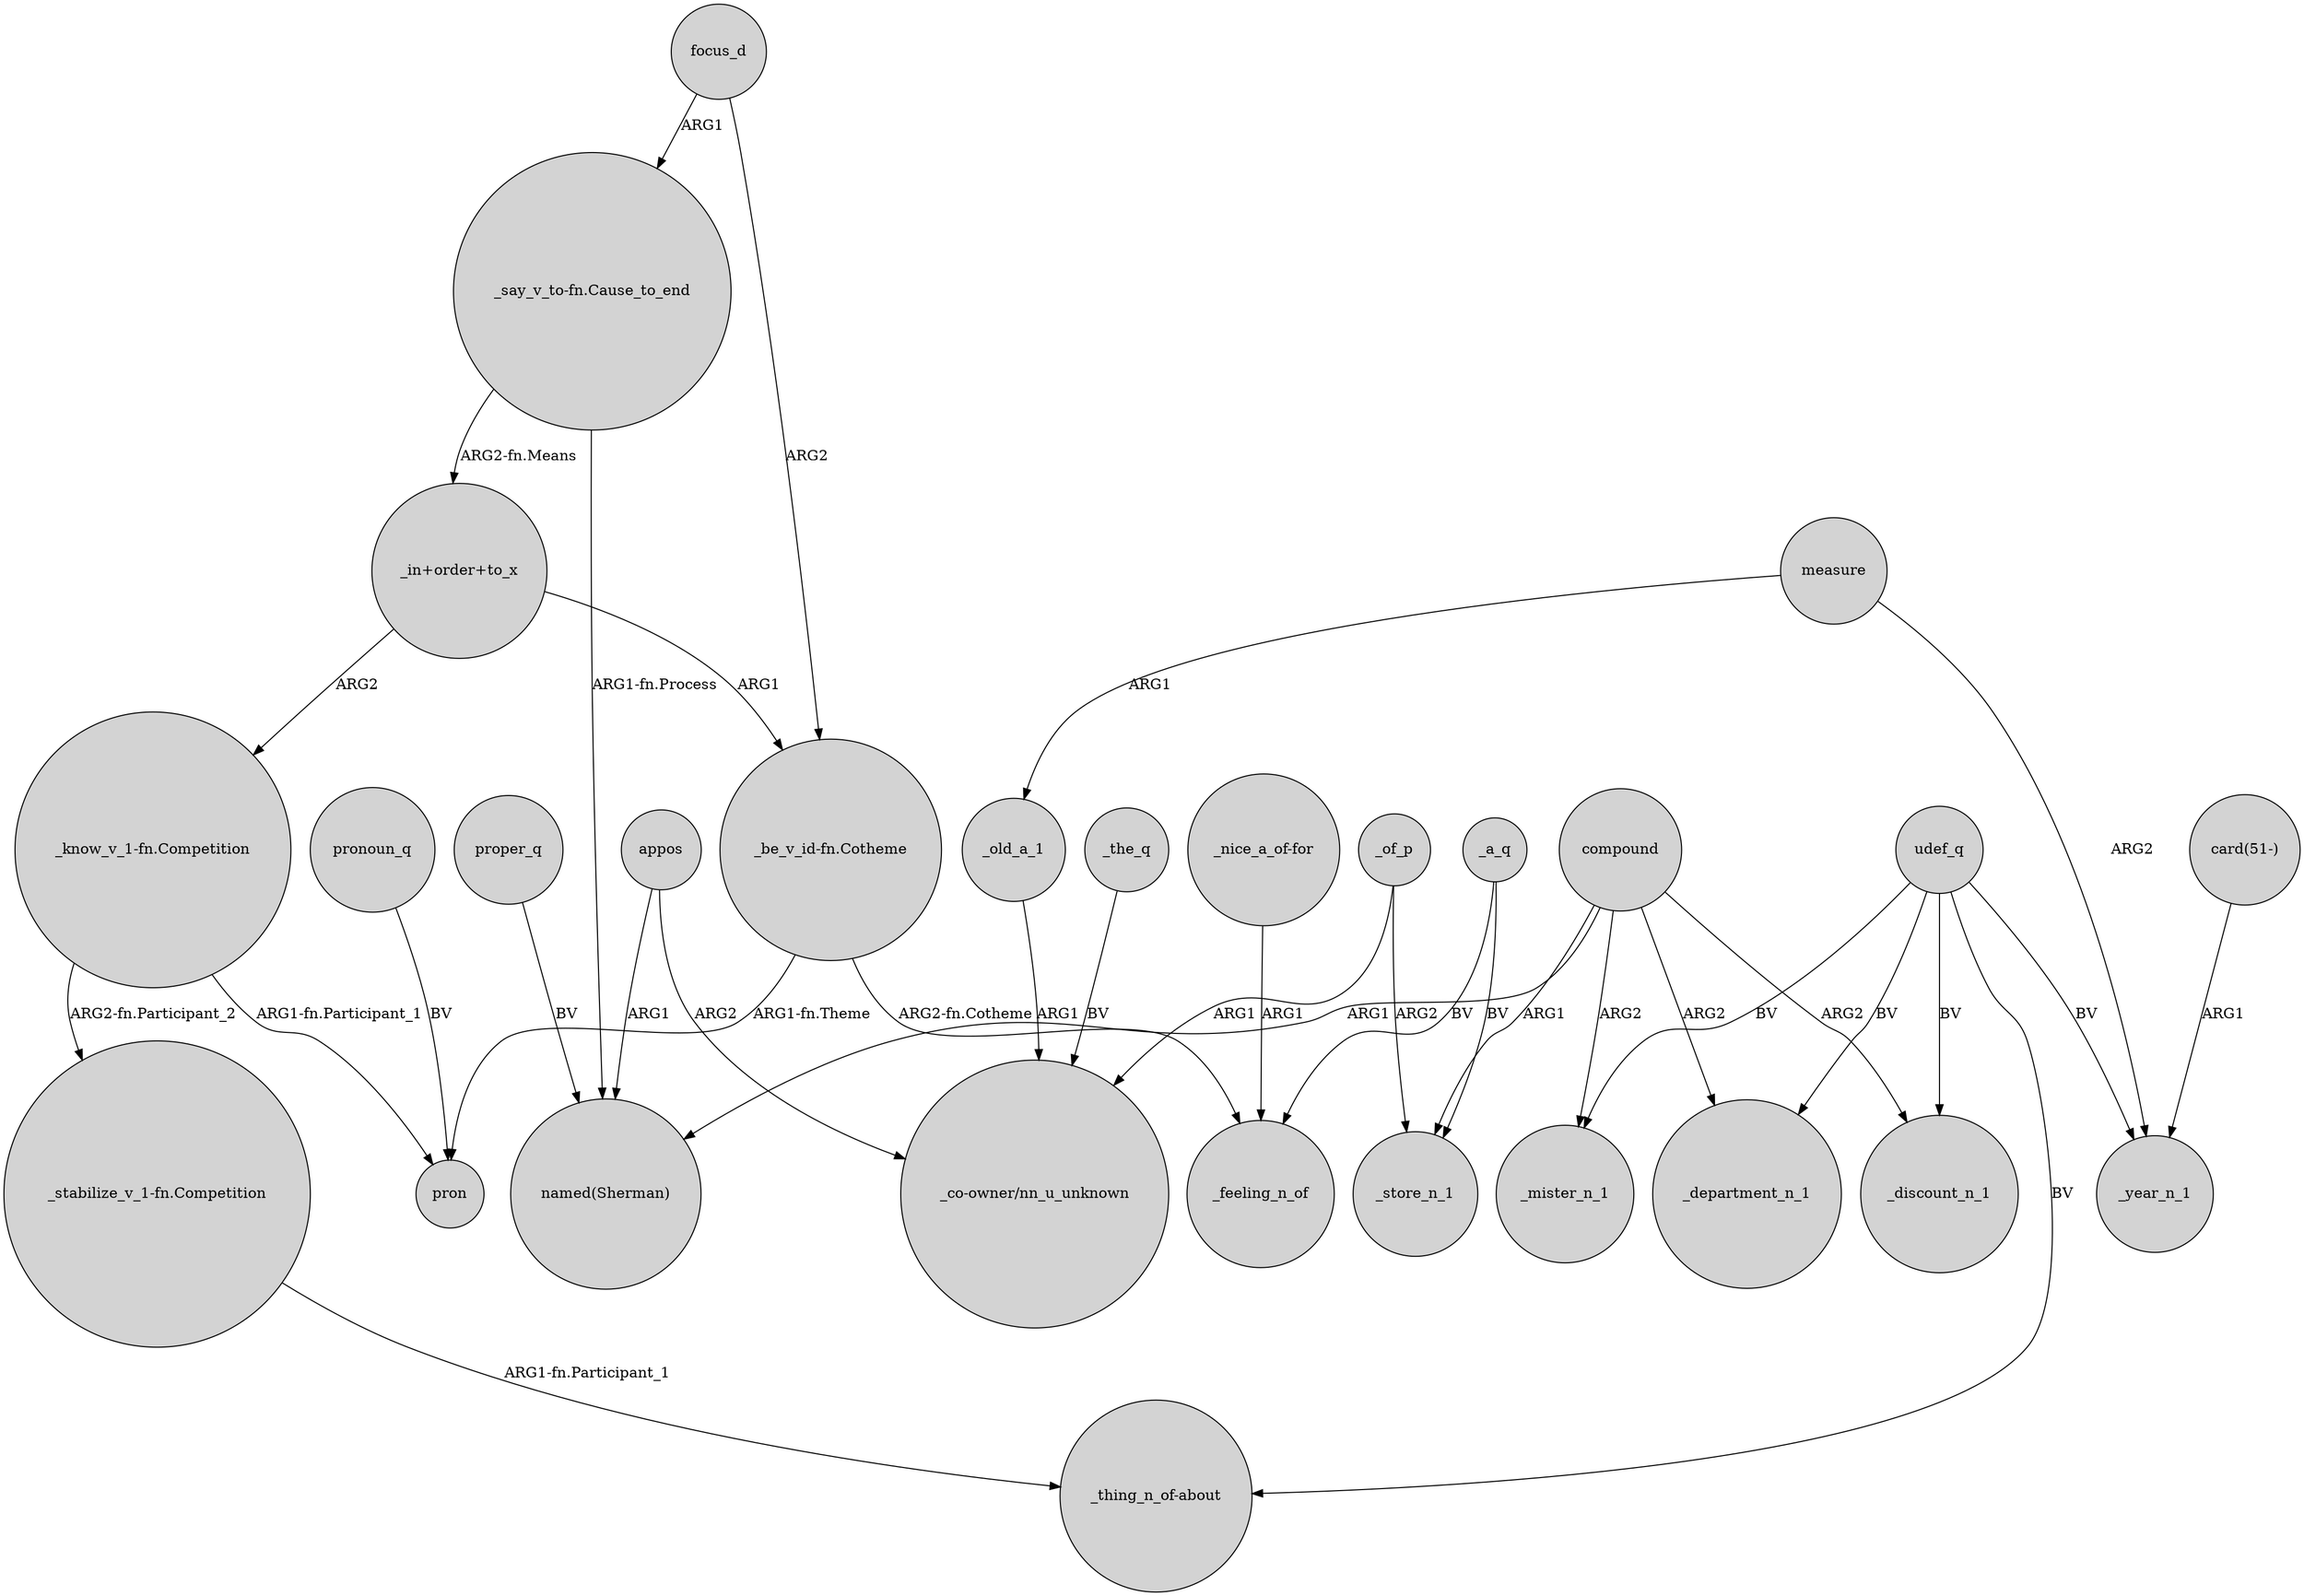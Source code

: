 digraph {
	node [shape=circle style=filled]
	focus_d -> "_be_v_id-fn.Cotheme" [label=ARG2]
	compound -> "named(Sherman)" [label=ARG1]
	_the_q -> "_co-owner/nn_u_unknown" [label=BV]
	"_know_v_1-fn.Competition" -> pron [label="ARG1-fn.Participant_1"]
	compound -> _mister_n_1 [label=ARG2]
	udef_q -> _discount_n_1 [label=BV]
	focus_d -> "_say_v_to-fn.Cause_to_end" [label=ARG1]
	"_stabilize_v_1-fn.Competition" -> "_thing_n_of-about" [label="ARG1-fn.Participant_1"]
	"_in+order+to_x" -> "_be_v_id-fn.Cotheme" [label=ARG1]
	appos -> "named(Sherman)" [label=ARG1]
	_of_p -> "_co-owner/nn_u_unknown" [label=ARG1]
	proper_q -> "named(Sherman)" [label=BV]
	appos -> "_co-owner/nn_u_unknown" [label=ARG2]
	_old_a_1 -> "_co-owner/nn_u_unknown" [label=ARG1]
	measure -> _old_a_1 [label=ARG1]
	udef_q -> _mister_n_1 [label=BV]
	"_know_v_1-fn.Competition" -> "_stabilize_v_1-fn.Competition" [label="ARG2-fn.Participant_2"]
	udef_q -> _department_n_1 [label=BV]
	"_say_v_to-fn.Cause_to_end" -> "_in+order+to_x" [label="ARG2-fn.Means"]
	_of_p -> _store_n_1 [label=ARG2]
	pronoun_q -> pron [label=BV]
	measure -> _year_n_1 [label=ARG2]
	"_be_v_id-fn.Cotheme" -> pron [label="ARG1-fn.Theme"]
	"_be_v_id-fn.Cotheme" -> _feeling_n_of [label="ARG2-fn.Cotheme"]
	"_say_v_to-fn.Cause_to_end" -> "named(Sherman)" [label="ARG1-fn.Process"]
	_a_q -> _feeling_n_of [label=BV]
	"_nice_a_of-for" -> _feeling_n_of [label=ARG1]
	compound -> _store_n_1 [label=ARG1]
	udef_q -> "_thing_n_of-about" [label=BV]
	"_in+order+to_x" -> "_know_v_1-fn.Competition" [label=ARG2]
	"card(51-)" -> _year_n_1 [label=ARG1]
	compound -> _department_n_1 [label=ARG2]
	udef_q -> _year_n_1 [label=BV]
	_a_q -> _store_n_1 [label=BV]
	compound -> _discount_n_1 [label=ARG2]
}
